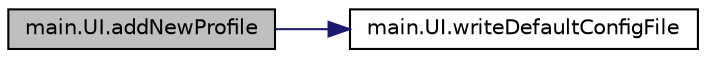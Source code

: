 digraph "main.UI.addNewProfile"
{
 // LATEX_PDF_SIZE
  edge [fontname="Helvetica",fontsize="10",labelfontname="Helvetica",labelfontsize="10"];
  node [fontname="Helvetica",fontsize="10",shape=record];
  rankdir="LR";
  Node1 [label="main.UI.addNewProfile",height=0.2,width=0.4,color="black", fillcolor="grey75", style="filled", fontcolor="black",tooltip=" "];
  Node1 -> Node2 [color="midnightblue",fontsize="10",style="solid",fontname="Helvetica"];
  Node2 [label="main.UI.writeDefaultConfigFile",height=0.2,width=0.4,color="black", fillcolor="white", style="filled",URL="$classmain_1_1_u_i.html#af15556f95b081b7636bf56705172b641",tooltip=" "];
}
